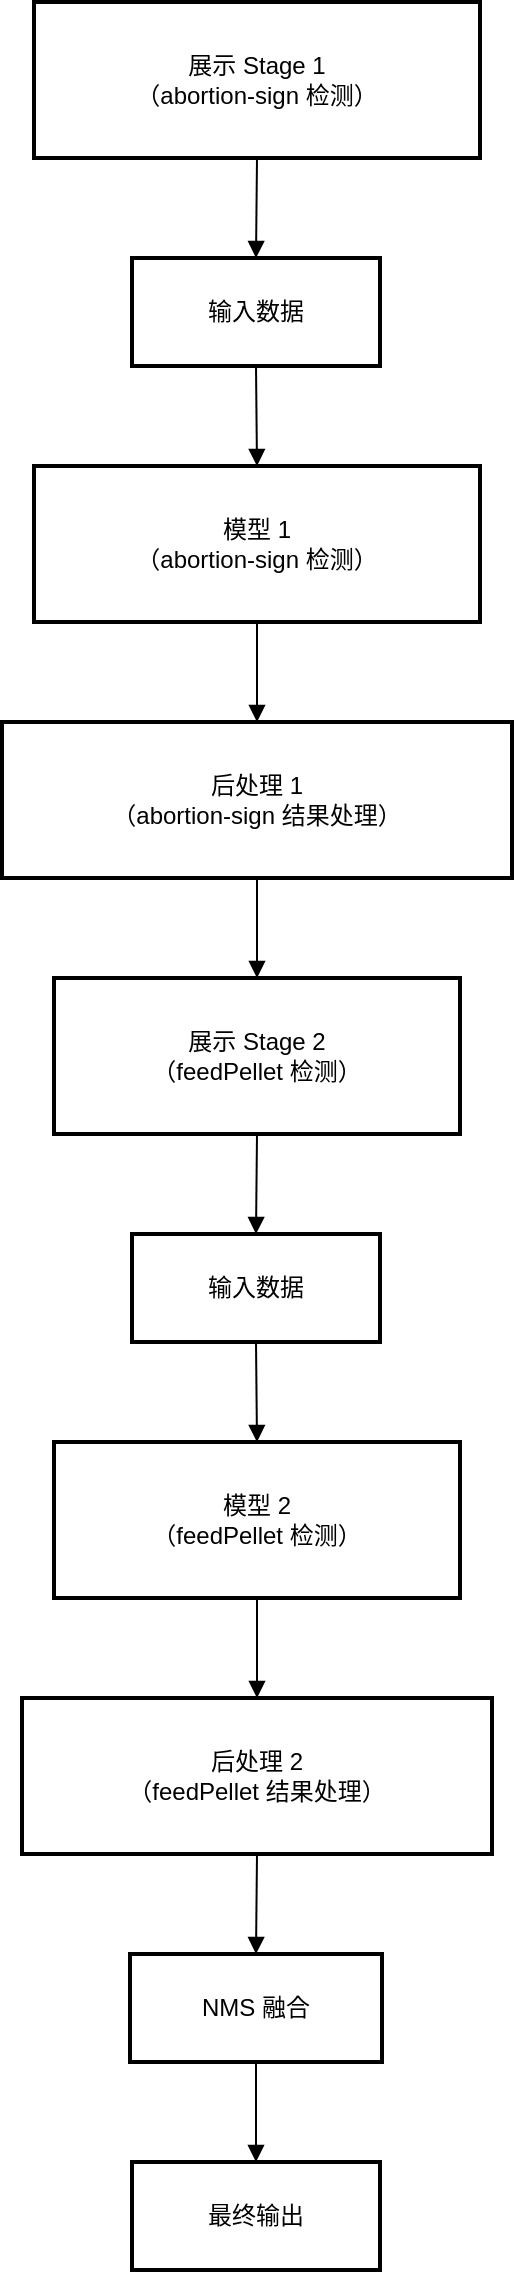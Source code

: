 <mxfile version="26.2.14">
  <diagram name="Page-1" id="l9mGuymvomd0uXxeUpLf">
    <mxGraphModel>
      <root>
        <mxCell id="0" />
        <mxCell id="1" parent="0" />
        <mxCell id="2" value="展示 Stage 1&#xa;（abortion-sign 检测）" style="whiteSpace=wrap;strokeWidth=2;" vertex="1" parent="1">
          <mxGeometry x="24" y="8" width="223" height="78" as="geometry" />
        </mxCell>
        <mxCell id="3" value="输入数据" style="whiteSpace=wrap;strokeWidth=2;" vertex="1" parent="1">
          <mxGeometry x="73" y="136" width="124" height="54" as="geometry" />
        </mxCell>
        <mxCell id="4" value="模型 1&#xa;（abortion-sign 检测）" style="whiteSpace=wrap;strokeWidth=2;" vertex="1" parent="1">
          <mxGeometry x="24" y="240" width="223" height="78" as="geometry" />
        </mxCell>
        <mxCell id="5" value="后处理 1&#xa;（abortion-sign 结果处理）" style="whiteSpace=wrap;strokeWidth=2;" vertex="1" parent="1">
          <mxGeometry x="8" y="368" width="255" height="78" as="geometry" />
        </mxCell>
        <mxCell id="6" value="展示 Stage 2&#xa;（feedPellet 检测）" style="whiteSpace=wrap;strokeWidth=2;" vertex="1" parent="1">
          <mxGeometry x="34" y="496" width="203" height="78" as="geometry" />
        </mxCell>
        <mxCell id="7" value="输入数据" style="whiteSpace=wrap;strokeWidth=2;" vertex="1" parent="1">
          <mxGeometry x="73" y="624" width="124" height="54" as="geometry" />
        </mxCell>
        <mxCell id="8" value="模型 2&#xa;（feedPellet 检测）" style="whiteSpace=wrap;strokeWidth=2;" vertex="1" parent="1">
          <mxGeometry x="34" y="728" width="203" height="78" as="geometry" />
        </mxCell>
        <mxCell id="9" value="后处理 2&#xa;（feedPellet 结果处理）" style="whiteSpace=wrap;strokeWidth=2;" vertex="1" parent="1">
          <mxGeometry x="18" y="856" width="235" height="78" as="geometry" />
        </mxCell>
        <mxCell id="10" value="NMS 融合" style="whiteSpace=wrap;strokeWidth=2;" vertex="1" parent="1">
          <mxGeometry x="72" y="984" width="126" height="54" as="geometry" />
        </mxCell>
        <mxCell id="11" value="最终输出" style="whiteSpace=wrap;strokeWidth=2;" vertex="1" parent="1">
          <mxGeometry x="73" y="1088" width="124" height="54" as="geometry" />
        </mxCell>
        <mxCell id="12" value="" style="curved=1;startArrow=none;endArrow=block;exitX=0.5;exitY=1;entryX=0.5;entryY=0;" edge="1" parent="1" source="2" target="3">
          <mxGeometry relative="1" as="geometry">
            <Array as="points" />
          </mxGeometry>
        </mxCell>
        <mxCell id="13" value="" style="curved=1;startArrow=none;endArrow=block;exitX=0.5;exitY=1;entryX=0.5;entryY=0;" edge="1" parent="1" source="3" target="4">
          <mxGeometry relative="1" as="geometry">
            <Array as="points" />
          </mxGeometry>
        </mxCell>
        <mxCell id="14" value="" style="curved=1;startArrow=none;endArrow=block;exitX=0.5;exitY=1;entryX=0.5;entryY=0;" edge="1" parent="1" source="4" target="5">
          <mxGeometry relative="1" as="geometry">
            <Array as="points" />
          </mxGeometry>
        </mxCell>
        <mxCell id="15" value="" style="curved=1;startArrow=none;endArrow=block;exitX=0.5;exitY=1;entryX=0.5;entryY=0;" edge="1" parent="1" source="5" target="6">
          <mxGeometry relative="1" as="geometry">
            <Array as="points" />
          </mxGeometry>
        </mxCell>
        <mxCell id="16" value="" style="curved=1;startArrow=none;endArrow=block;exitX=0.5;exitY=1;entryX=0.5;entryY=0;" edge="1" parent="1" source="6" target="7">
          <mxGeometry relative="1" as="geometry">
            <Array as="points" />
          </mxGeometry>
        </mxCell>
        <mxCell id="17" value="" style="curved=1;startArrow=none;endArrow=block;exitX=0.5;exitY=1;entryX=0.5;entryY=0;" edge="1" parent="1" source="7" target="8">
          <mxGeometry relative="1" as="geometry">
            <Array as="points" />
          </mxGeometry>
        </mxCell>
        <mxCell id="18" value="" style="curved=1;startArrow=none;endArrow=block;exitX=0.5;exitY=1;entryX=0.5;entryY=0;" edge="1" parent="1" source="8" target="9">
          <mxGeometry relative="1" as="geometry">
            <Array as="points" />
          </mxGeometry>
        </mxCell>
        <mxCell id="19" value="" style="curved=1;startArrow=none;endArrow=block;exitX=0.5;exitY=1;entryX=0.5;entryY=0;" edge="1" parent="1" source="9" target="10">
          <mxGeometry relative="1" as="geometry">
            <Array as="points" />
          </mxGeometry>
        </mxCell>
        <mxCell id="20" value="" style="curved=1;startArrow=none;endArrow=block;exitX=0.5;exitY=1;entryX=0.5;entryY=0;" edge="1" parent="1" source="10" target="11">
          <mxGeometry relative="1" as="geometry">
            <Array as="points" />
          </mxGeometry>
        </mxCell>
      </root>
    </mxGraphModel>
  </diagram>
</mxfile>
